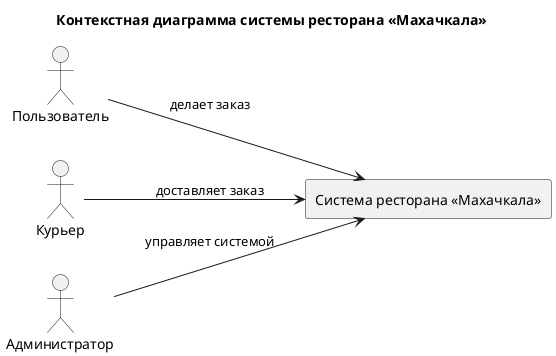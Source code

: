 @startuml
skinparam packageStyle rectangle
left to right direction

title Контекстная диаграмма системы ресторана «Махачкала»

rectangle "Система ресторана «Махачкала»" {
}

actor "Пользователь" as User
actor "Курьер" as Courier
actor "Администратор" as Admin

User --> "Система ресторана «Махачкала»" : делает заказ
Courier --> "Система ресторана «Махачкала»" : доставляет заказ
Admin --> "Система ресторана «Махачкала»" : управляет системой

@enduml
